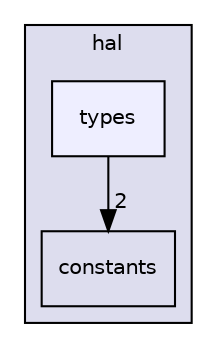 digraph "hal/types" {
  bgcolor=transparent;
  compound=true
  node [ fontsize="10", fontname="Helvetica"];
  edge [ labelfontsize="10", labelfontname="Helvetica"];
  subgraph clusterdir_52c912f73dac9c4c0e442232e1b2bd80 {
    graph [ bgcolor="#ddddee", pencolor="black", label="hal" fontname="Helvetica", fontsize="10", URL="dir_52c912f73dac9c4c0e442232e1b2bd80.html"]
  dir_d2b7a96810b9669f8191cf27d0893188 [shape=box label="constants" URL="dir_d2b7a96810b9669f8191cf27d0893188.html"];
  dir_00915aefc8fe3fced465a5d8ad3261ce [shape=box, label="types", style="filled", fillcolor="#eeeeff", pencolor="black", URL="dir_00915aefc8fe3fced465a5d8ad3261ce.html"];
  }
  dir_00915aefc8fe3fced465a5d8ad3261ce->dir_d2b7a96810b9669f8191cf27d0893188 [headlabel="2", labeldistance=1.5 headhref="dir_000003_000001.html"];
}

